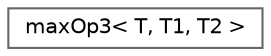 digraph "Graphical Class Hierarchy"
{
 // LATEX_PDF_SIZE
  bgcolor="transparent";
  edge [fontname=Helvetica,fontsize=10,labelfontname=Helvetica,labelfontsize=10];
  node [fontname=Helvetica,fontsize=10,shape=box,height=0.2,width=0.4];
  rankdir="LR";
  Node0 [id="Node000000",label="maxOp3\< T, T1, T2 \>",height=0.2,width=0.4,color="grey40", fillcolor="white", style="filled",URL="$structFoam_1_1maxOp3.html",tooltip=" "];
}

